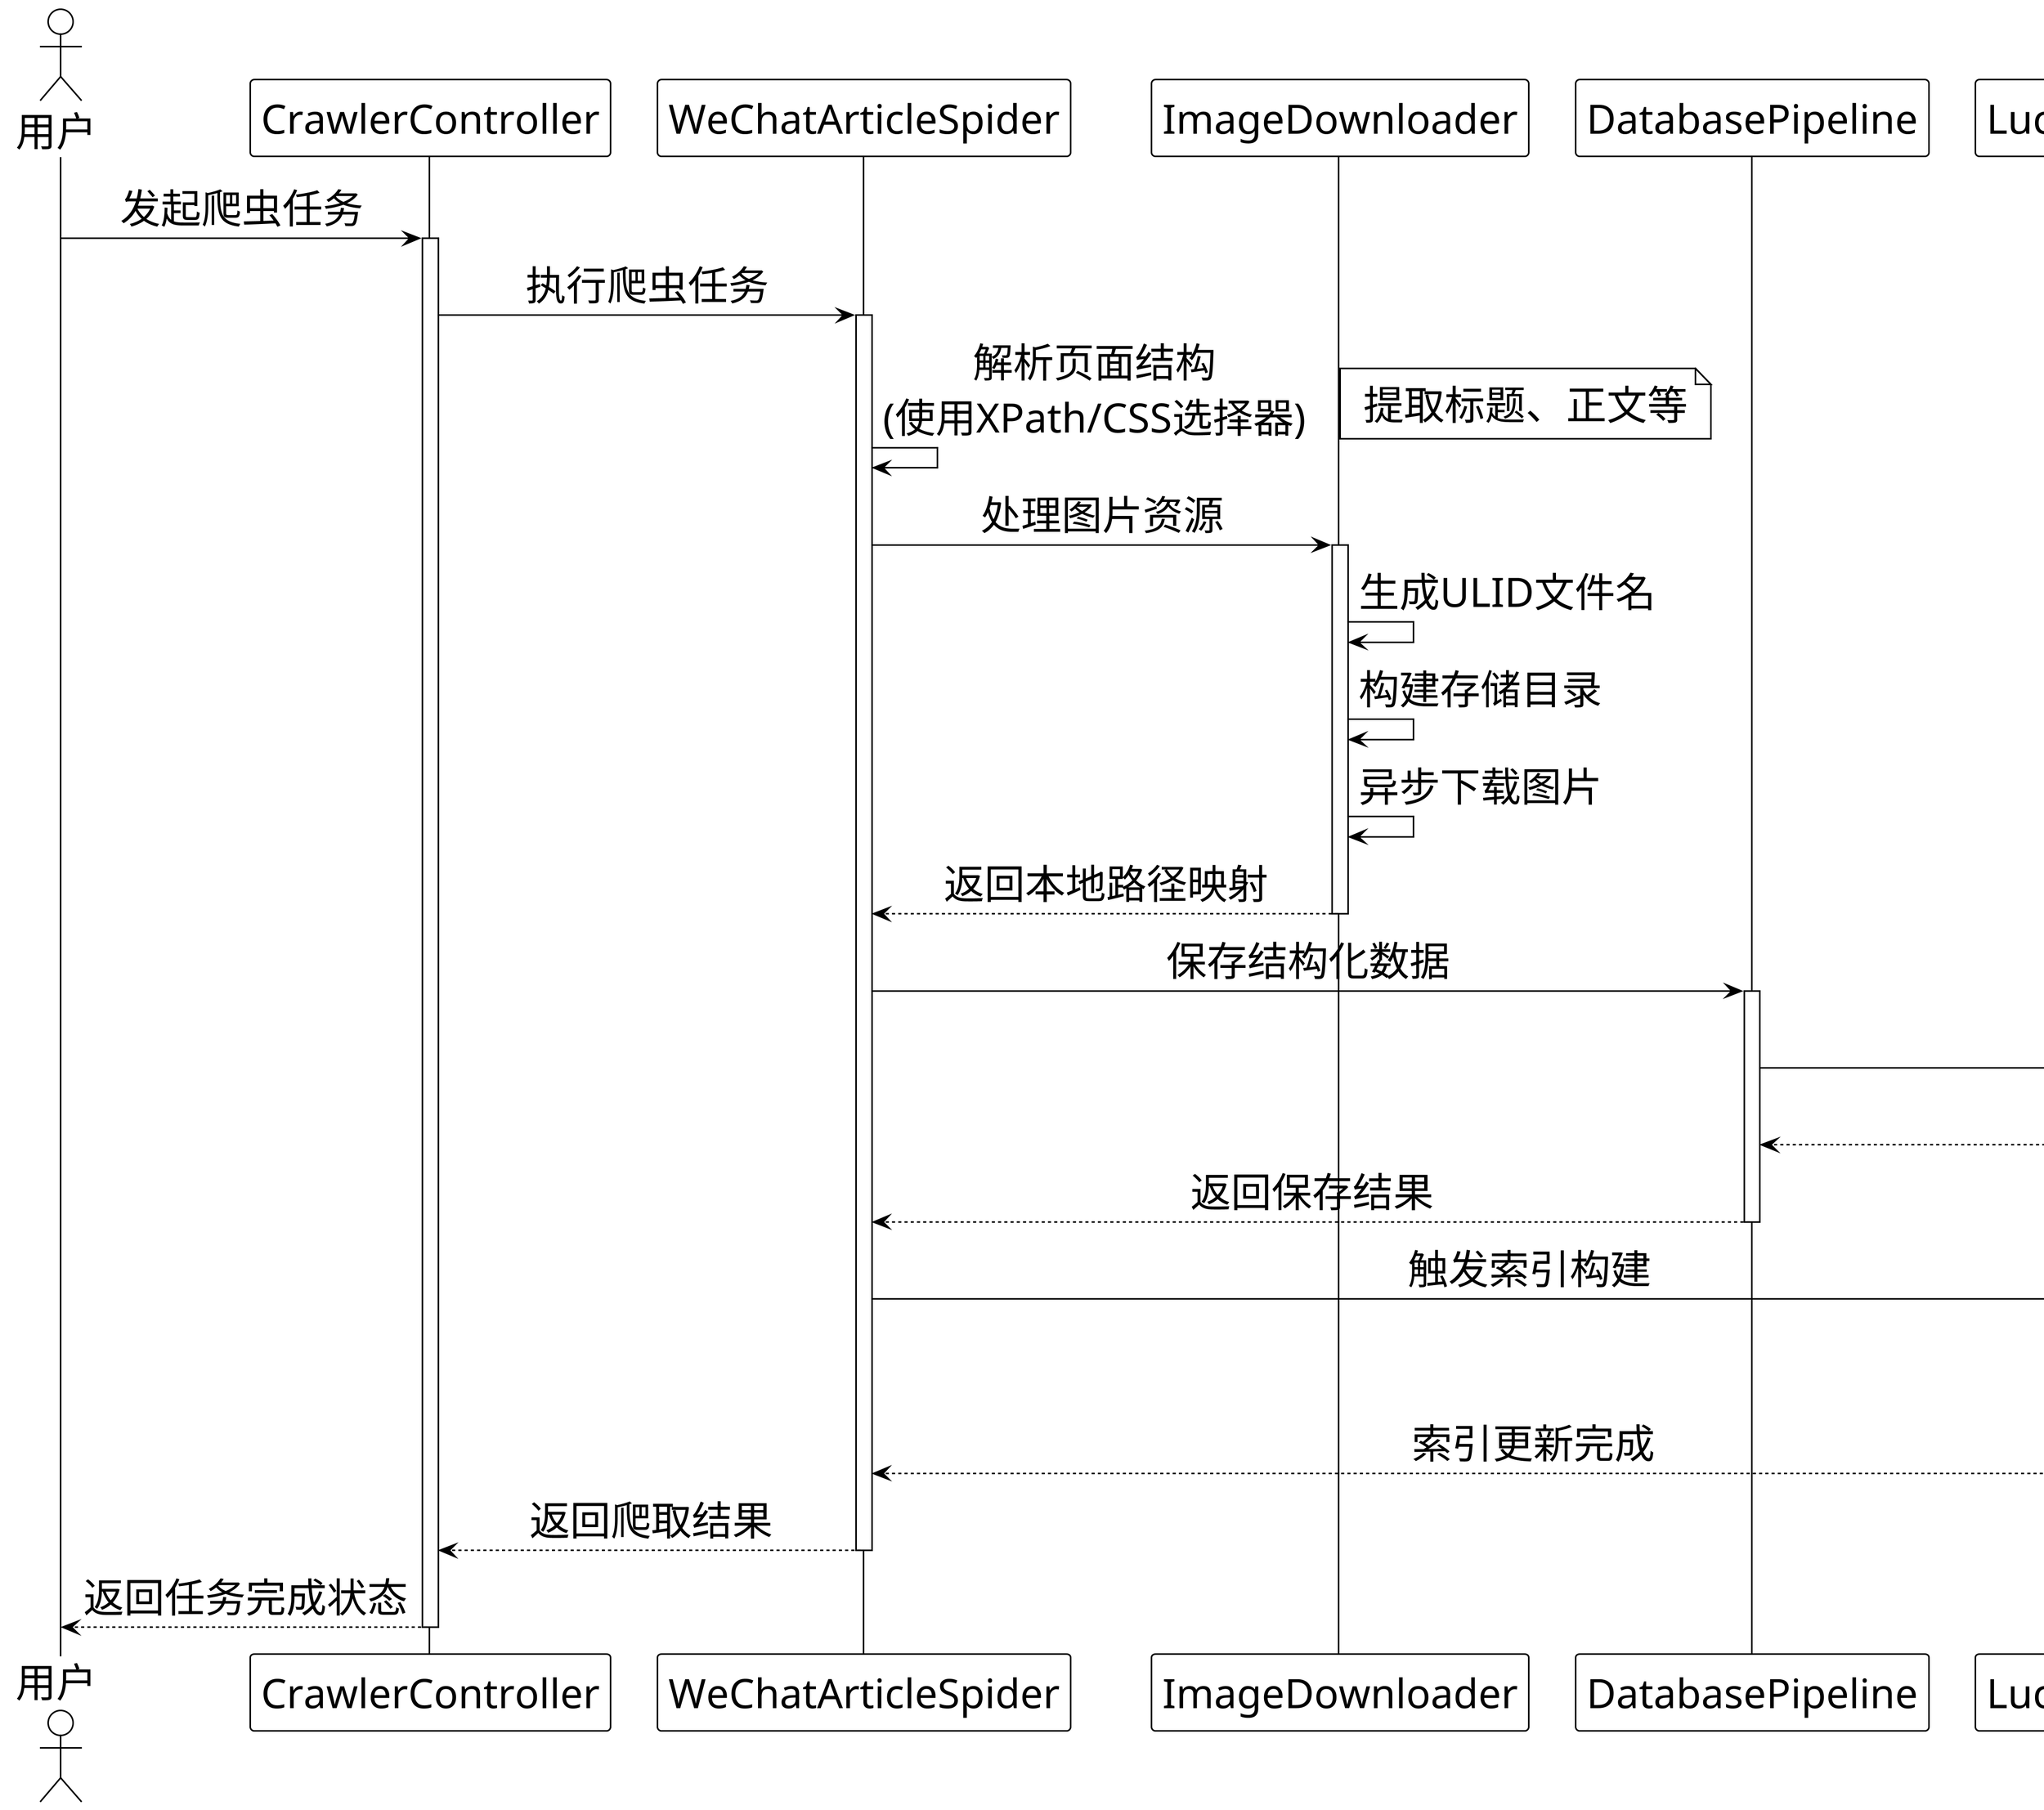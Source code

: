 @startuml crawler-sequence
!theme plain
skinparam dpi 300
skinparam defaultFontSize 26
skinparam defaultTextAlignment center
skinparam shadowing false
skinparam linetype ortho
skinparam ArrowColor black
skinparam ArrowThickness 1
skinparam sequence {
    ArrowColor black
    LifeLineBorderColor black
    ParticipantBorderColor black
    ParticipantBackgroundColor white
    ParticipantFontColor black
    ActorBorderColor black
    ActorBackgroundColor white
    ActorFontColor black
}

actor "用户" as User
participant "CrawlerController" as CC
participant "WeChatArticleSpider" as WAS
participant "ImageDownloader" as ID
participant "DatabasePipeline" as DP
participant "LuceneIndexManager" as LIM
database "MySQL" as DB

User -> CC: 发起爬虫任务
activate CC

CC -> WAS: 执行爬虫任务
activate WAS

WAS -> WAS: 解析页面结构\n(使用XPath/CSS选择器)
note right: 提取标题、正文等

WAS -> ID: 处理图片资源
activate ID
ID -> ID: 生成ULID文件名
ID -> ID: 构建存储目录
ID -> ID: 异步下载图片
ID --> WAS: 返回本地路径映射
deactivate ID

WAS -> DP: 保存结构化数据
activate DP
DP -> DB: 持久化数据
DB --> DP: 确认保存
DP --> WAS: 返回保存结果
deactivate DP

WAS -> LIM: 触发索引构建
activate LIM
LIM -> LIM: 更新Lucene索引
LIM --> WAS: 索引更新完成
deactivate LIM

WAS --> CC: 返回爬取结果
deactivate WAS

CC --> User: 返回任务完成状态
deactivate CC

@enduml 